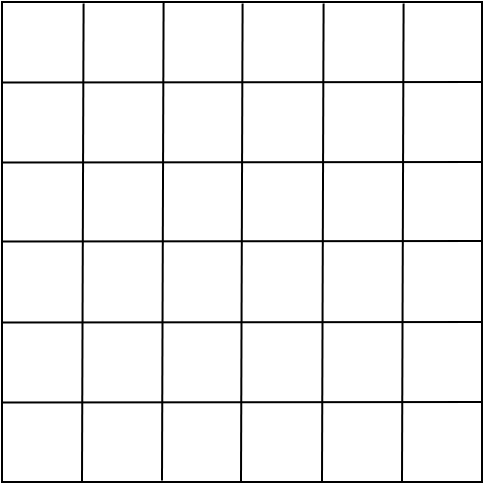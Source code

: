 <mxfile version="15.5.2" type="github"><diagram id="AhNjpVgBGugtIAJDckUr" name="Page-1"><mxGraphModel dx="1024" dy="645" grid="1" gridSize="10" guides="1" tooltips="1" connect="1" arrows="1" fold="1" page="1" pageScale="1" pageWidth="850" pageHeight="1100" math="0" shadow="0"><root><mxCell id="0"/><mxCell id="1" parent="0"/><mxCell id="aNowQAGY5DcEcnuea7Fc-14" value="" style="whiteSpace=wrap;html=1;aspect=fixed;" vertex="1" parent="1"><mxGeometry x="40" y="120" width="240" height="240" as="geometry"/></mxCell><mxCell id="aNowQAGY5DcEcnuea7Fc-15" value="" style="endArrow=none;html=1;rounded=0;entryX=0.17;entryY=0.003;entryDx=0;entryDy=0;entryPerimeter=0;" edge="1" parent="1" target="aNowQAGY5DcEcnuea7Fc-14"><mxGeometry width="50" height="50" relative="1" as="geometry"><mxPoint x="80" y="360" as="sourcePoint"/><mxPoint x="130" y="310" as="targetPoint"/><Array as="points"/></mxGeometry></mxCell><mxCell id="aNowQAGY5DcEcnuea7Fc-16" value="" style="endArrow=none;html=1;rounded=0;entryX=0.17;entryY=0.003;entryDx=0;entryDy=0;entryPerimeter=0;" edge="1" parent="1"><mxGeometry width="50" height="50" relative="1" as="geometry"><mxPoint x="120" y="359.28" as="sourcePoint"/><mxPoint x="120.8" y="120.0" as="targetPoint"/><Array as="points"/></mxGeometry></mxCell><mxCell id="aNowQAGY5DcEcnuea7Fc-17" value="" style="endArrow=none;html=1;rounded=0;entryX=0.17;entryY=0.003;entryDx=0;entryDy=0;entryPerimeter=0;" edge="1" parent="1"><mxGeometry width="50" height="50" relative="1" as="geometry"><mxPoint x="159.5" y="360" as="sourcePoint"/><mxPoint x="160.3" y="120.72" as="targetPoint"/><Array as="points"/></mxGeometry></mxCell><mxCell id="aNowQAGY5DcEcnuea7Fc-18" value="" style="endArrow=none;html=1;rounded=0;entryX=0.17;entryY=0.003;entryDx=0;entryDy=0;entryPerimeter=0;" edge="1" parent="1"><mxGeometry width="50" height="50" relative="1" as="geometry"><mxPoint x="200" y="360" as="sourcePoint"/><mxPoint x="200.8" y="120.72" as="targetPoint"/><Array as="points"/></mxGeometry></mxCell><mxCell id="aNowQAGY5DcEcnuea7Fc-19" value="" style="endArrow=none;html=1;rounded=0;entryX=0.17;entryY=0.003;entryDx=0;entryDy=0;entryPerimeter=0;" edge="1" parent="1"><mxGeometry width="50" height="50" relative="1" as="geometry"><mxPoint x="240" y="360" as="sourcePoint"/><mxPoint x="240.8" y="120.72" as="targetPoint"/><Array as="points"/></mxGeometry></mxCell><mxCell id="aNowQAGY5DcEcnuea7Fc-20" value="" style="endArrow=none;html=1;rounded=0;" edge="1" parent="1"><mxGeometry width="50" height="50" relative="1" as="geometry"><mxPoint x="40" y="160.28" as="sourcePoint"/><mxPoint x="280" y="160" as="targetPoint"/><Array as="points"/></mxGeometry></mxCell><mxCell id="aNowQAGY5DcEcnuea7Fc-22" value="" style="endArrow=none;html=1;rounded=0;" edge="1" parent="1"><mxGeometry width="50" height="50" relative="1" as="geometry"><mxPoint x="40" y="200.28" as="sourcePoint"/><mxPoint x="280" y="200" as="targetPoint"/><Array as="points"/></mxGeometry></mxCell><mxCell id="aNowQAGY5DcEcnuea7Fc-23" value="" style="endArrow=none;html=1;rounded=0;" edge="1" parent="1"><mxGeometry width="50" height="50" relative="1" as="geometry"><mxPoint x="40" y="239.78" as="sourcePoint"/><mxPoint x="280" y="239.5" as="targetPoint"/><Array as="points"/></mxGeometry></mxCell><mxCell id="aNowQAGY5DcEcnuea7Fc-24" value="" style="endArrow=none;html=1;rounded=0;" edge="1" parent="1"><mxGeometry width="50" height="50" relative="1" as="geometry"><mxPoint x="40" y="280.28" as="sourcePoint"/><mxPoint x="280" y="280" as="targetPoint"/><Array as="points"/></mxGeometry></mxCell><mxCell id="aNowQAGY5DcEcnuea7Fc-25" value="" style="endArrow=none;html=1;rounded=0;" edge="1" parent="1"><mxGeometry width="50" height="50" relative="1" as="geometry"><mxPoint x="40" y="320.28" as="sourcePoint"/><mxPoint x="280" y="320" as="targetPoint"/><Array as="points"/></mxGeometry></mxCell></root></mxGraphModel></diagram></mxfile>